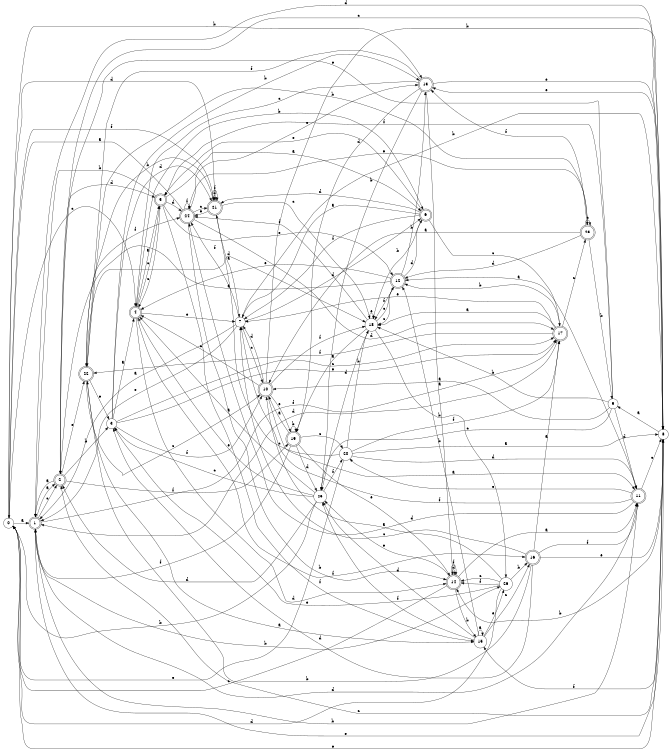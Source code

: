 digraph n22_9 {
__start0 [label="" shape="none"];

rankdir=LR;
size="8,5";

s0 [style="filled", color="black", fillcolor="white" shape="circle", label="0"];
s1 [style="rounded,filled", color="black", fillcolor="white" shape="doublecircle", label="1"];
s2 [style="rounded,filled", color="black", fillcolor="white" shape="doublecircle", label="2"];
s3 [style="filled", color="black", fillcolor="white" shape="circle", label="3"];
s4 [style="rounded,filled", color="black", fillcolor="white" shape="doublecircle", label="4"];
s5 [style="rounded,filled", color="black", fillcolor="white" shape="doublecircle", label="5"];
s6 [style="rounded,filled", color="black", fillcolor="white" shape="doublecircle", label="6"];
s7 [style="filled", color="black", fillcolor="white" shape="circle", label="7"];
s8 [style="filled", color="black", fillcolor="white" shape="circle", label="8"];
s9 [style="filled", color="black", fillcolor="white" shape="circle", label="9"];
s10 [style="rounded,filled", color="black", fillcolor="white" shape="doublecircle", label="10"];
s11 [style="rounded,filled", color="black", fillcolor="white" shape="doublecircle", label="11"];
s12 [style="rounded,filled", color="black", fillcolor="white" shape="doublecircle", label="12"];
s13 [style="rounded,filled", color="black", fillcolor="white" shape="doublecircle", label="13"];
s14 [style="rounded,filled", color="black", fillcolor="white" shape="doublecircle", label="14"];
s15 [style="filled", color="black", fillcolor="white" shape="circle", label="15"];
s16 [style="rounded,filled", color="black", fillcolor="white" shape="doublecircle", label="16"];
s17 [style="rounded,filled", color="black", fillcolor="white" shape="doublecircle", label="17"];
s18 [style="filled", color="black", fillcolor="white" shape="circle", label="18"];
s19 [style="rounded,filled", color="black", fillcolor="white" shape="doublecircle", label="19"];
s20 [style="filled", color="black", fillcolor="white" shape="circle", label="20"];
s21 [style="rounded,filled", color="black", fillcolor="white" shape="doublecircle", label="21"];
s22 [style="rounded,filled", color="black", fillcolor="white" shape="doublecircle", label="22"];
s23 [style="rounded,filled", color="black", fillcolor="white" shape="doublecircle", label="23"];
s24 [style="rounded,filled", color="black", fillcolor="white" shape="doublecircle", label="24"];
s25 [style="filled", color="black", fillcolor="white" shape="circle", label="25"];
s26 [style="filled", color="black", fillcolor="white" shape="circle", label="26"];
s0 -> s1 [label="a"];
s0 -> s13 [label="b"];
s0 -> s4 [label="c"];
s0 -> s21 [label="d"];
s0 -> s8 [label="e"];
s0 -> s21 [label="f"];
s1 -> s2 [label="a"];
s1 -> s26 [label="b"];
s1 -> s2 [label="c"];
s1 -> s11 [label="d"];
s1 -> s8 [label="e"];
s1 -> s17 [label="f"];
s2 -> s1 [label="a"];
s2 -> s3 [label="b"];
s2 -> s8 [label="c"];
s2 -> s5 [label="d"];
s2 -> s22 [label="e"];
s2 -> s19 [label="f"];
s3 -> s4 [label="a"];
s3 -> s13 [label="b"];
s3 -> s17 [label="c"];
s3 -> s21 [label="d"];
s3 -> s17 [label="e"];
s3 -> s10 [label="f"];
s4 -> s5 [label="a"];
s4 -> s6 [label="b"];
s4 -> s5 [label="c"];
s4 -> s14 [label="d"];
s4 -> s7 [label="e"];
s4 -> s16 [label="f"];
s5 -> s6 [label="a"];
s5 -> s1 [label="b"];
s5 -> s4 [label="c"];
s5 -> s24 [label="d"];
s5 -> s12 [label="e"];
s5 -> s15 [label="f"];
s6 -> s7 [label="a"];
s6 -> s18 [label="b"];
s6 -> s17 [label="c"];
s6 -> s21 [label="d"];
s6 -> s5 [label="e"];
s6 -> s7 [label="f"];
s7 -> s1 [label="a"];
s7 -> s8 [label="b"];
s7 -> s10 [label="c"];
s7 -> s6 [label="d"];
s7 -> s1 [label="e"];
s7 -> s24 [label="f"];
s8 -> s9 [label="a"];
s8 -> s14 [label="b"];
s8 -> s2 [label="c"];
s8 -> s1 [label="d"];
s8 -> s13 [label="e"];
s8 -> s15 [label="f"];
s9 -> s10 [label="a"];
s9 -> s18 [label="b"];
s9 -> s25 [label="c"];
s9 -> s11 [label="d"];
s9 -> s2 [label="e"];
s9 -> s5 [label="f"];
s10 -> s11 [label="a"];
s10 -> s8 [label="b"];
s10 -> s4 [label="c"];
s10 -> s7 [label="d"];
s10 -> s19 [label="e"];
s10 -> s18 [label="f"];
s11 -> s12 [label="a"];
s11 -> s1 [label="b"];
s11 -> s8 [label="c"];
s11 -> s24 [label="d"];
s11 -> s20 [label="e"];
s11 -> s7 [label="f"];
s12 -> s2 [label="a"];
s12 -> s13 [label="b"];
s12 -> s18 [label="c"];
s12 -> s6 [label="d"];
s12 -> s4 [label="e"];
s12 -> s18 [label="f"];
s13 -> s14 [label="a"];
s13 -> s25 [label="b"];
s13 -> s4 [label="c"];
s13 -> s19 [label="d"];
s13 -> s8 [label="e"];
s13 -> s22 [label="f"];
s14 -> s11 [label="a"];
s14 -> s15 [label="b"];
s14 -> s0 [label="c"];
s14 -> s14 [label="d"];
s14 -> s25 [label="e"];
s14 -> s14 [label="f"];
s15 -> s15 [label="a"];
s15 -> s12 [label="b"];
s15 -> s16 [label="c"];
s15 -> s25 [label="d"];
s15 -> s26 [label="e"];
s15 -> s25 [label="f"];
s16 -> s17 [label="a"];
s16 -> s22 [label="b"];
s16 -> s7 [label="c"];
s16 -> s3 [label="d"];
s16 -> s8 [label="e"];
s16 -> s11 [label="f"];
s17 -> s18 [label="a"];
s17 -> s12 [label="b"];
s17 -> s23 [label="c"];
s17 -> s1 [label="d"];
s17 -> s7 [label="e"];
s17 -> s22 [label="f"];
s18 -> s19 [label="a"];
s18 -> s26 [label="b"];
s18 -> s12 [label="c"];
s18 -> s25 [label="d"];
s18 -> s18 [label="e"];
s18 -> s24 [label="f"];
s19 -> s10 [label="a"];
s19 -> s19 [label="b"];
s19 -> s20 [label="c"];
s19 -> s25 [label="d"];
s19 -> s14 [label="e"];
s19 -> s1 [label="f"];
s20 -> s8 [label="a"];
s20 -> s18 [label="b"];
s20 -> s21 [label="c"];
s20 -> s11 [label="d"];
s20 -> s0 [label="e"];
s20 -> s17 [label="f"];
s21 -> s7 [label="a"];
s21 -> s22 [label="b"];
s21 -> s18 [label="c"];
s21 -> s21 [label="d"];
s21 -> s24 [label="e"];
s21 -> s21 [label="f"];
s22 -> s15 [label="a"];
s22 -> s23 [label="b"];
s22 -> s10 [label="c"];
s22 -> s18 [label="d"];
s22 -> s3 [label="e"];
s22 -> s24 [label="f"];
s23 -> s10 [label="a"];
s23 -> s9 [label="b"];
s23 -> s23 [label="c"];
s23 -> s12 [label="d"];
s23 -> s24 [label="e"];
s23 -> s13 [label="f"];
s24 -> s0 [label="a"];
s24 -> s14 [label="b"];
s24 -> s21 [label="c"];
s24 -> s17 [label="d"];
s24 -> s13 [label="e"];
s24 -> s24 [label="f"];
s25 -> s4 [label="a"];
s25 -> s0 [label="b"];
s25 -> s3 [label="c"];
s25 -> s2 [label="d"];
s25 -> s4 [label="e"];
s25 -> s20 [label="f"];
s26 -> s10 [label="a"];
s26 -> s16 [label="b"];
s26 -> s14 [label="c"];
s26 -> s0 [label="d"];
s26 -> s3 [label="e"];
s26 -> s14 [label="f"];

}